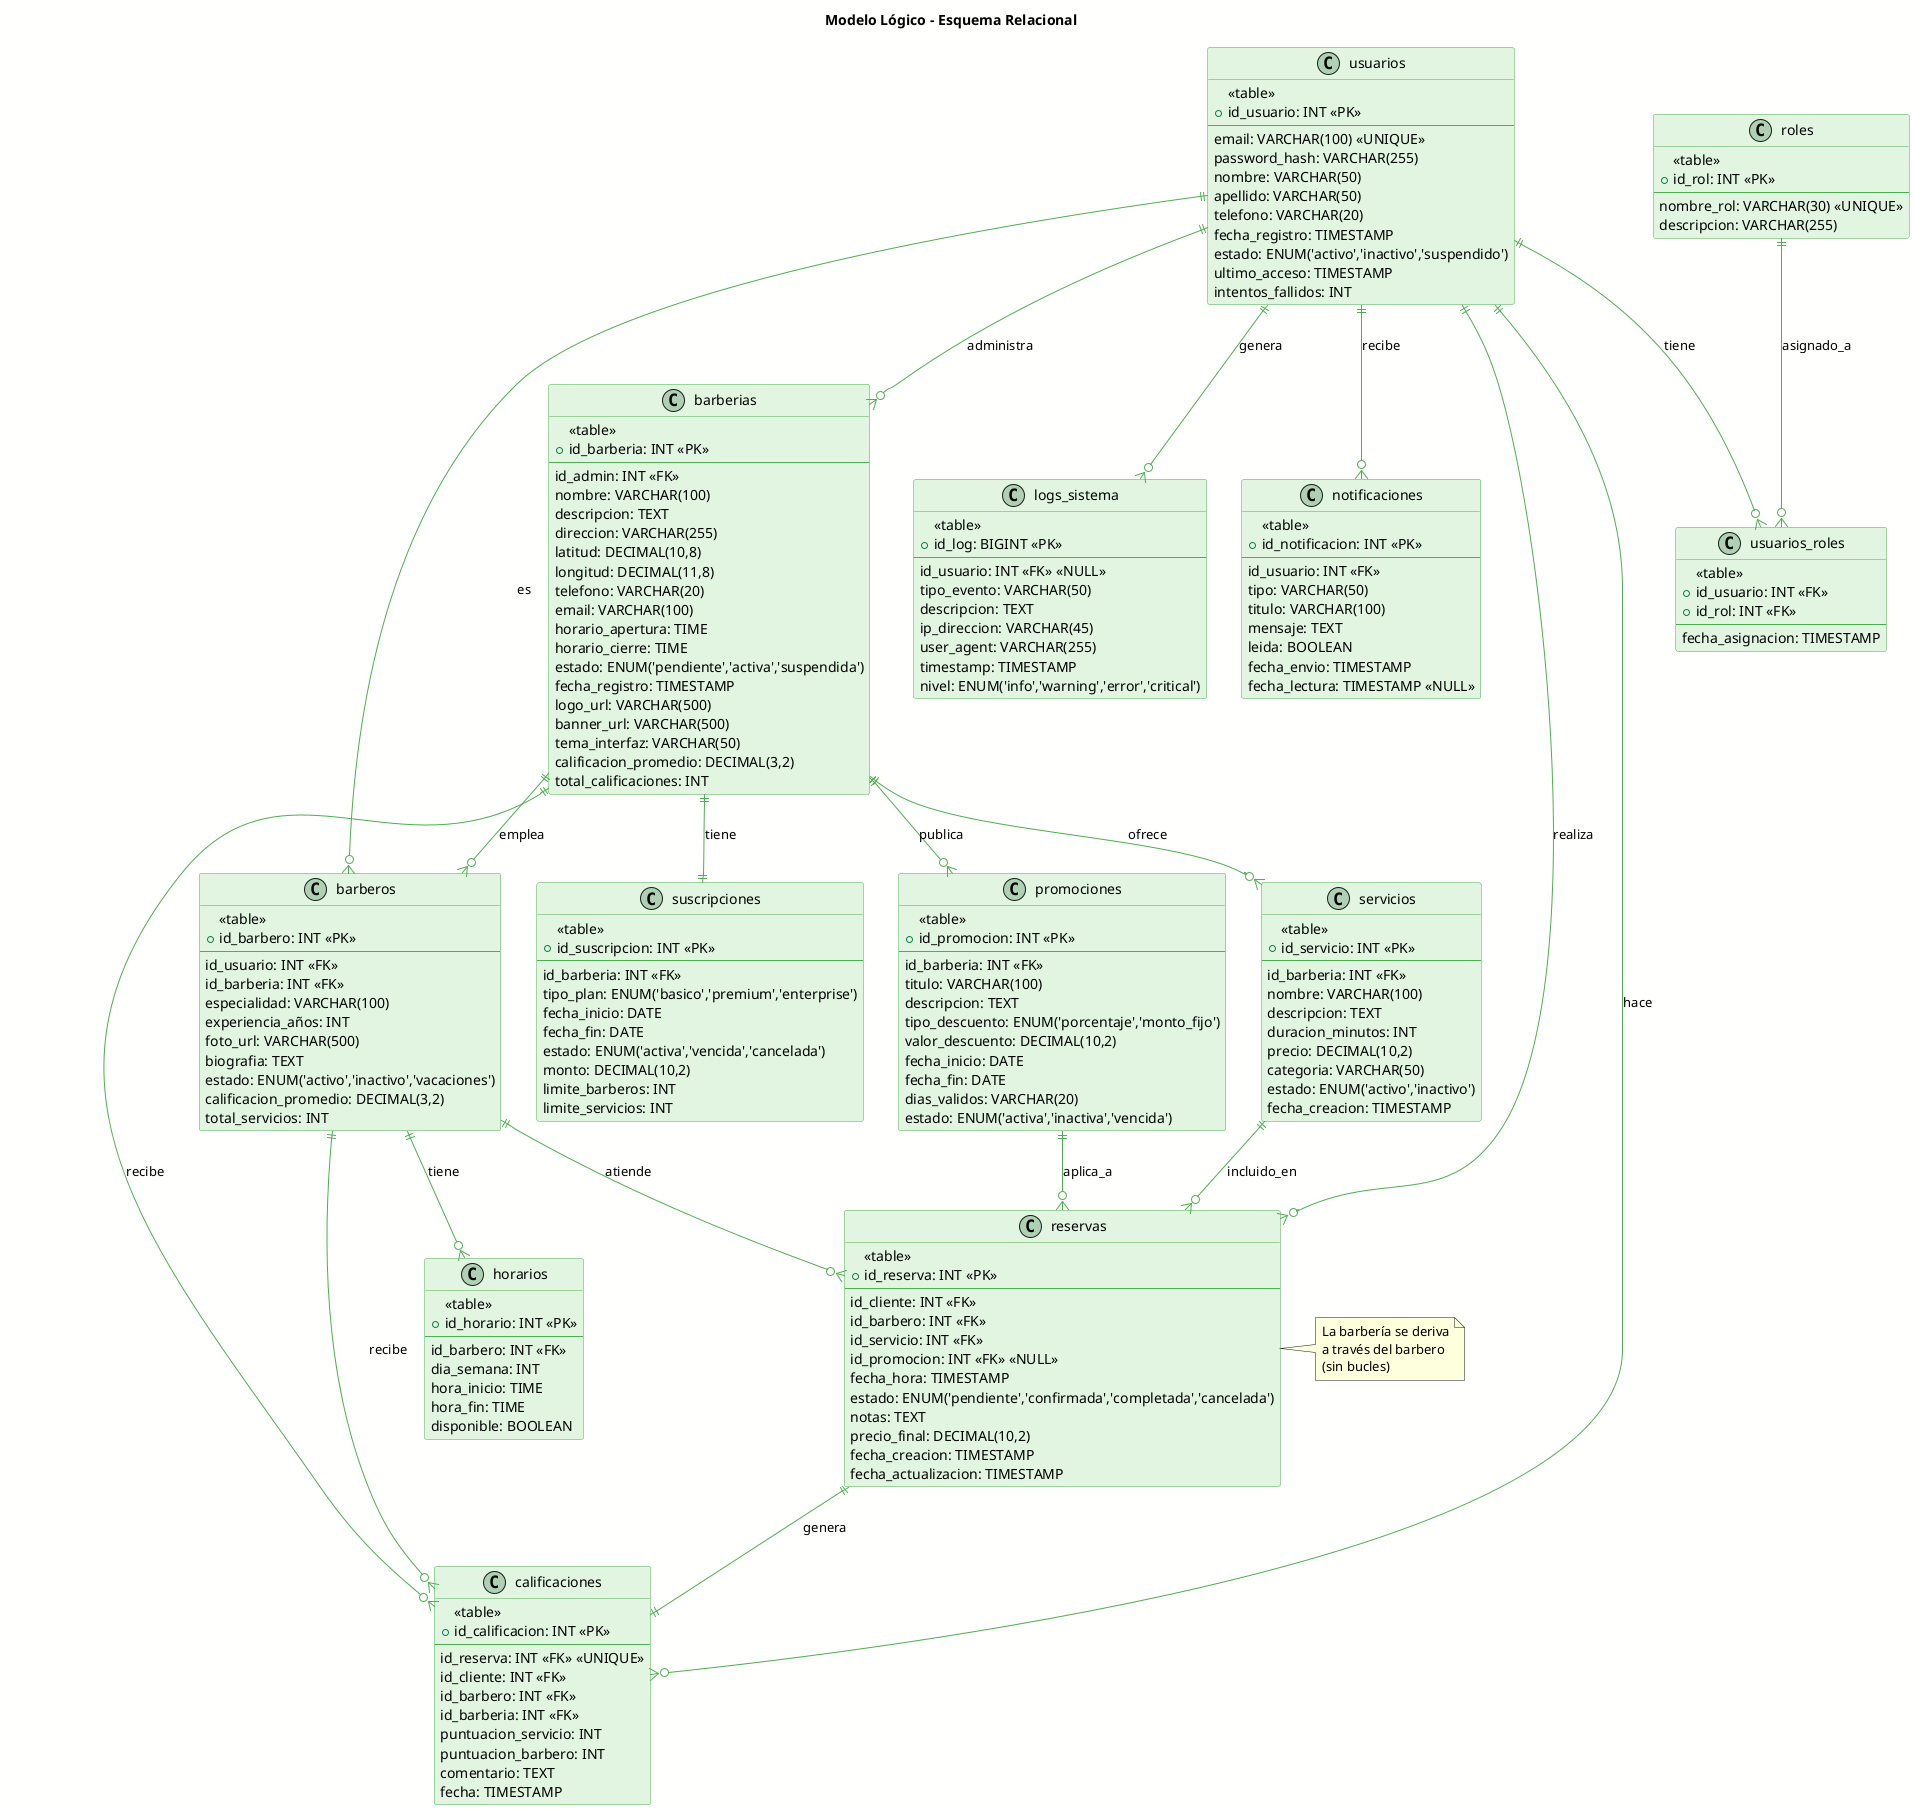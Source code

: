 @startuml modelo_logico
skinparam backgroundColor #FFFFFE
skinparam class {
    BackgroundColor #E1F5E1
    BorderColor #4CAF50
    ArrowColor #4CAF50
}

title Modelo Lógico - Esquema Relacional

class usuarios {
    <<table>>
    +id_usuario: INT <<PK>>
    --
    email: VARCHAR(100) <<UNIQUE>>
    password_hash: VARCHAR(255)
    nombre: VARCHAR(50)
    apellido: VARCHAR(50)
    telefono: VARCHAR(20)
    fecha_registro: TIMESTAMP
    estado: ENUM('activo','inactivo','suspendido')
    ultimo_acceso: TIMESTAMP
    intentos_fallidos: INT
}

class roles {
    <<table>>
    +id_rol: INT <<PK>>
    --
    nombre_rol: VARCHAR(30) <<UNIQUE>>
    descripcion: VARCHAR(255)
}

class usuarios_roles {
    <<table>>
    +id_usuario: INT <<FK>>
    +id_rol: INT <<FK>>
    --
    fecha_asignacion: TIMESTAMP
}

class barberias {
    <<table>>
    +id_barberia: INT <<PK>>
    --
    id_admin: INT <<FK>>
    nombre: VARCHAR(100)
    descripcion: TEXT
    direccion: VARCHAR(255)
    latitud: DECIMAL(10,8)
    longitud: DECIMAL(11,8)
    telefono: VARCHAR(20)
    email: VARCHAR(100)
    horario_apertura: TIME
    horario_cierre: TIME
    estado: ENUM('pendiente','activa','suspendida')
    fecha_registro: TIMESTAMP
    logo_url: VARCHAR(500)
    banner_url: VARCHAR(500)
    tema_interfaz: VARCHAR(50)
    calificacion_promedio: DECIMAL(3,2)
    total_calificaciones: INT
}

class barberos {
    <<table>>
    +id_barbero: INT <<PK>>
    --
    id_usuario: INT <<FK>>
    id_barberia: INT <<FK>>
    especialidad: VARCHAR(100)
    experiencia_años: INT
    foto_url: VARCHAR(500)
    biografia: TEXT
    estado: ENUM('activo','inactivo','vacaciones')
    calificacion_promedio: DECIMAL(3,2)
    total_servicios: INT
}

class servicios {
    <<table>>
    +id_servicio: INT <<PK>>
    --
    id_barberia: INT <<FK>>
    nombre: VARCHAR(100)
    descripcion: TEXT
    duracion_minutos: INT
    precio: DECIMAL(10,2)
    categoria: VARCHAR(50)
    estado: ENUM('activo','inactivo')
    fecha_creacion: TIMESTAMP
}

class reservas {
    <<table>>
    +id_reserva: INT <<PK>>
    --
    id_cliente: INT <<FK>>
    id_barbero: INT <<FK>>
    id_servicio: INT <<FK>>
    id_promocion: INT <<FK>> <<NULL>>
    fecha_hora: TIMESTAMP
    estado: ENUM('pendiente','confirmada','completada','cancelada')
    notas: TEXT
    precio_final: DECIMAL(10,2)
    fecha_creacion: TIMESTAMP
    fecha_actualizacion: TIMESTAMP
}
note right of reservas
  La barbería se deriva
  a través del barbero
  (sin bucles)
end note

class calificaciones {
    <<table>>
    +id_calificacion: INT <<PK>>
    --
    id_reserva: INT <<FK>> <<UNIQUE>>
    id_cliente: INT <<FK>>
    id_barbero: INT <<FK>>
    id_barberia: INT <<FK>>
    puntuacion_servicio: INT
    puntuacion_barbero: INT
    comentario: TEXT
    fecha: TIMESTAMP
}

class promociones {
    <<table>>
    +id_promocion: INT <<PK>>
    --
    id_barberia: INT <<FK>>
    titulo: VARCHAR(100)
    descripcion: TEXT
    tipo_descuento: ENUM('porcentaje','monto_fijo')
    valor_descuento: DECIMAL(10,2)
    fecha_inicio: DATE
    fecha_fin: DATE
    dias_validos: VARCHAR(20)
    estado: ENUM('activa','inactiva','vencida')
}

class horarios {
    <<table>>
    +id_horario: INT <<PK>>
    --
    id_barbero: INT <<FK>>
    dia_semana: INT
    hora_inicio: TIME
    hora_fin: TIME
    disponible: BOOLEAN
}

class logs_sistema {
    <<table>>
    +id_log: BIGINT <<PK>>
    --
    id_usuario: INT <<FK>> <<NULL>>
    tipo_evento: VARCHAR(50)
    descripcion: TEXT
    ip_direccion: VARCHAR(45)
    user_agent: VARCHAR(255)
    timestamp: TIMESTAMP
    nivel: ENUM('info','warning','error','critical')
}

class suscripciones {
    <<table>>
    +id_suscripcion: INT <<PK>>
    --
    id_barberia: INT <<FK>>
    tipo_plan: ENUM('basico','premium','enterprise')
    fecha_inicio: DATE
    fecha_fin: DATE
    estado: ENUM('activa','vencida','cancelada')
    monto: DECIMAL(10,2)
    limite_barberos: INT
    limite_servicios: INT
}

class notificaciones {
    <<table>>
    +id_notificacion: INT <<PK>>
    --
    id_usuario: INT <<FK>>
    tipo: VARCHAR(50)
    titulo: VARCHAR(100)
    mensaje: TEXT
    leida: BOOLEAN
    fecha_envio: TIMESTAMP
    fecha_lectura: TIMESTAMP <<NULL>>
}

' Relaciones
usuarios ||--o{ usuarios_roles : tiene
roles ||--o{ usuarios_roles : asignado_a
usuarios ||--o{ barberias : administra
usuarios ||--o{ barberos : es
usuarios ||--o{ reservas : realiza
usuarios ||--o{ calificaciones : hace
usuarios ||--o{ logs_sistema : genera
usuarios ||--o{ notificaciones : recibe

barberias ||--o{ barberos : emplea
barberias ||--o{ servicios : ofrece
barberias ||--o{ promociones : publica
barberias ||--|| suscripciones : tiene
barberias ||--o{ calificaciones : recibe

barberos ||--o{ reservas : atiende
barberos ||--o{ horarios : tiene
barberos ||--o{ calificaciones : recibe

servicios ||--o{ reservas : incluido_en
reservas ||--|| calificaciones : genera
promociones ||--o{ reservas : aplica_a

@enduml